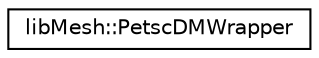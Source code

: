 digraph "类继承关系图"
{
 // INTERACTIVE_SVG=YES
  edge [fontname="Helvetica",fontsize="10",labelfontname="Helvetica",labelfontsize="10"];
  node [fontname="Helvetica",fontsize="10",shape=record];
  rankdir="LR";
  Node1 [label="libMesh::PetscDMWrapper",height=0.2,width=0.4,color="black", fillcolor="white", style="filled",URL="$classlibMesh_1_1PetscDMWrapper.html",tooltip="This class defines a wrapper around the PETSc DM infrastructure. "];
}
